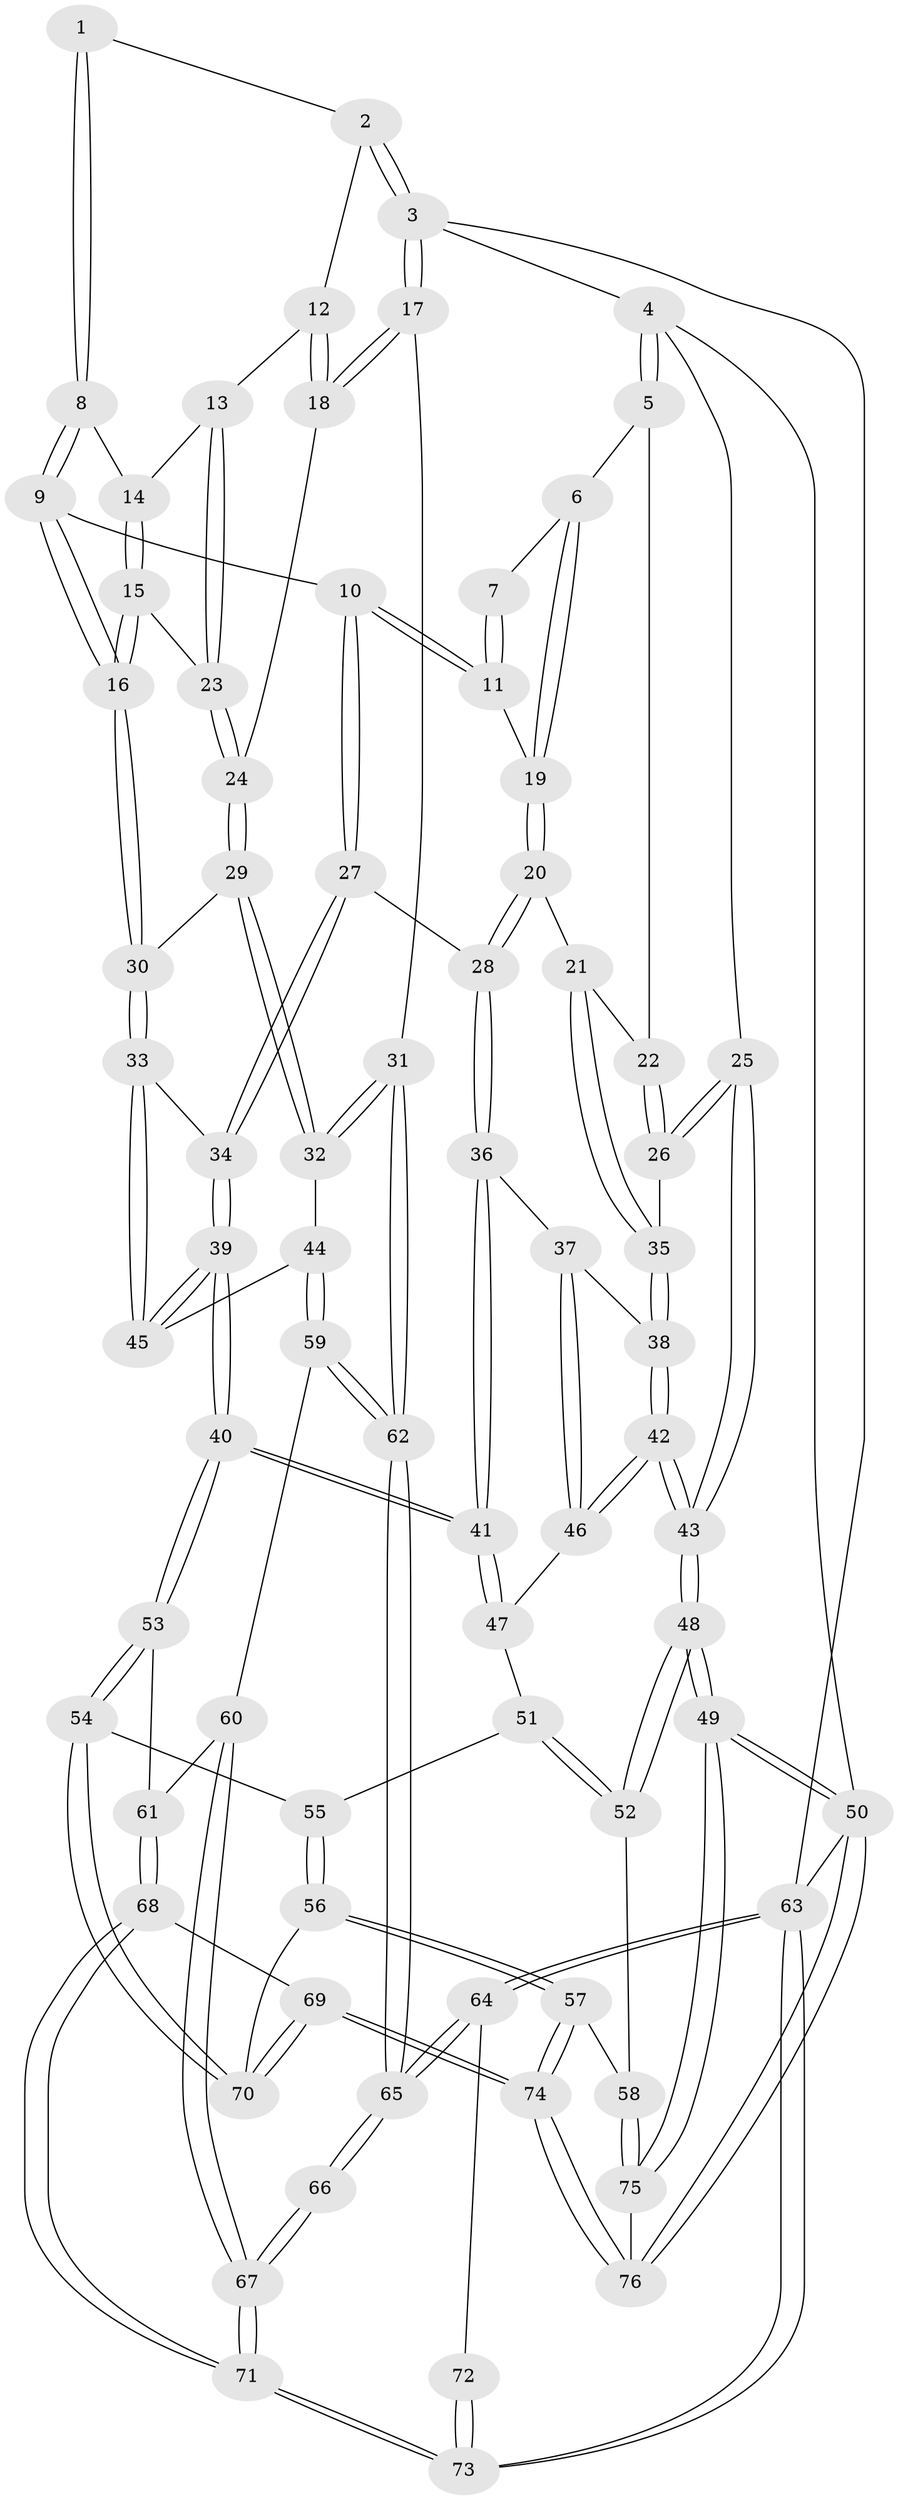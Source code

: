 // coarse degree distribution, {3: 0.06976744186046512, 5: 0.3953488372093023, 4: 0.46511627906976744, 6: 0.046511627906976744, 2: 0.023255813953488372}
// Generated by graph-tools (version 1.1) at 2025/42/03/06/25 10:42:32]
// undirected, 76 vertices, 187 edges
graph export_dot {
graph [start="1"]
  node [color=gray90,style=filled];
  1 [pos="+0.5012436391877823+0"];
  2 [pos="+0.9803749728340467+0"];
  3 [pos="+1+0"];
  4 [pos="+0+0"];
  5 [pos="+0.13169111074295753+0"];
  6 [pos="+0.18044562463019564+0"];
  7 [pos="+0.4606057154346503+0"];
  8 [pos="+0.5876990594275827+0.03483444806713156"];
  9 [pos="+0.5093718306751682+0.2464501006667116"];
  10 [pos="+0.4817267803747465+0.25304704339823675"];
  11 [pos="+0.44879544572609875+0.18940808949326143"];
  12 [pos="+0.8386499134185929+0.04807191117317142"];
  13 [pos="+0.7980366928897048+0.08584029393851934"];
  14 [pos="+0.6245315370462067+0.05543363837439338"];
  15 [pos="+0.7012866959846766+0.23418367634328818"];
  16 [pos="+0.6480874142008556+0.29582007083253437"];
  17 [pos="+1+0.21856539500071387"];
  18 [pos="+0.9787537638633301+0.1955623827898538"];
  19 [pos="+0.24467020437909026+0"];
  20 [pos="+0.27825300544888026+0.22065167151433446"];
  21 [pos="+0.13819869696214182+0.30307689021623613"];
  22 [pos="+0.1150711237029562+0.1646057458817308"];
  23 [pos="+0.7697500197629917+0.19329660554493477"];
  24 [pos="+0.8709150463336857+0.26246467245469385"];
  25 [pos="+0+0.2242945587320854"];
  26 [pos="+0+0.25494028359440324"];
  27 [pos="+0.42418335481627106+0.2990344644419386"];
  28 [pos="+0.41999626047643607+0.3001721804733271"];
  29 [pos="+0.8631429479651722+0.37150760176814523"];
  30 [pos="+0.6771740211682108+0.36483398322879934"];
  31 [pos="+1+0.47632665888273196"];
  32 [pos="+0.9211904169467133+0.43811587440594674"];
  33 [pos="+0.6761667269169699+0.36945653961518615"];
  34 [pos="+0.5200720678025678+0.47388592363471255"];
  35 [pos="+0.12827471047170785+0.3209219033732038"];
  36 [pos="+0.3579203203947985+0.38079094690924437"];
  37 [pos="+0.15646744875680219+0.39087486648105346"];
  38 [pos="+0.1379682760940151+0.3591123615535859"];
  39 [pos="+0.5013080799090074+0.5908379838775342"];
  40 [pos="+0.4271835870288095+0.6629136033073857"];
  41 [pos="+0.3525292788231856+0.5842305918433304"];
  42 [pos="+0+0.5091348835414592"];
  43 [pos="+0+0.5244935233739122"];
  44 [pos="+0.7631373015712515+0.588166388774179"];
  45 [pos="+0.7107573722050486+0.5518526965336965"];
  46 [pos="+0.15861067786874655+0.5162875998865499"];
  47 [pos="+0.16911732565354648+0.5360350217287533"];
  48 [pos="+0+0.7298659461911824"];
  49 [pos="+0+1"];
  50 [pos="+0+1"];
  51 [pos="+0.126745660323993+0.6209328846717515"];
  52 [pos="+0.024289824174246622+0.7466687253553276"];
  53 [pos="+0.4276128738933421+0.6940751983677989"];
  54 [pos="+0.352863488975233+0.7807152027865654"];
  55 [pos="+0.1957459758454919+0.6742527199909429"];
  56 [pos="+0.17151630654659372+0.8286612995729803"];
  57 [pos="+0.1486969041056749+0.8336965160485624"];
  58 [pos="+0.13355976159323457+0.8315795447640645"];
  59 [pos="+0.7843210197610638+0.6573387734364035"];
  60 [pos="+0.7513696780621141+0.7758169451267567"];
  61 [pos="+0.6017662909084118+0.8014451385250182"];
  62 [pos="+1+0.6469421069000988"];
  63 [pos="+1+1"];
  64 [pos="+1+1"];
  65 [pos="+1+0.6678975627637221"];
  66 [pos="+0.8790474453820102+0.8428194667041402"];
  67 [pos="+0.7845679789637339+0.8151483253039186"];
  68 [pos="+0.545458372195893+1"];
  69 [pos="+0.4126504803032238+1"];
  70 [pos="+0.34493885679150726+0.7924643140131281"];
  71 [pos="+0.7138214287115553+1"];
  72 [pos="+0.8933490624241649+0.8699583330275847"];
  73 [pos="+1+1"];
  74 [pos="+0.30767471314964095+1"];
  75 [pos="+0.08887383986735413+0.9381981564406382"];
  76 [pos="+0.1664425472773329+1"];
  1 -- 2;
  1 -- 8;
  1 -- 8;
  2 -- 3;
  2 -- 3;
  2 -- 12;
  3 -- 4;
  3 -- 17;
  3 -- 17;
  3 -- 63;
  4 -- 5;
  4 -- 5;
  4 -- 25;
  4 -- 50;
  5 -- 6;
  5 -- 22;
  6 -- 7;
  6 -- 19;
  6 -- 19;
  7 -- 11;
  7 -- 11;
  8 -- 9;
  8 -- 9;
  8 -- 14;
  9 -- 10;
  9 -- 16;
  9 -- 16;
  10 -- 11;
  10 -- 11;
  10 -- 27;
  10 -- 27;
  11 -- 19;
  12 -- 13;
  12 -- 18;
  12 -- 18;
  13 -- 14;
  13 -- 23;
  13 -- 23;
  14 -- 15;
  14 -- 15;
  15 -- 16;
  15 -- 16;
  15 -- 23;
  16 -- 30;
  16 -- 30;
  17 -- 18;
  17 -- 18;
  17 -- 31;
  18 -- 24;
  19 -- 20;
  19 -- 20;
  20 -- 21;
  20 -- 28;
  20 -- 28;
  21 -- 22;
  21 -- 35;
  21 -- 35;
  22 -- 26;
  22 -- 26;
  23 -- 24;
  23 -- 24;
  24 -- 29;
  24 -- 29;
  25 -- 26;
  25 -- 26;
  25 -- 43;
  25 -- 43;
  26 -- 35;
  27 -- 28;
  27 -- 34;
  27 -- 34;
  28 -- 36;
  28 -- 36;
  29 -- 30;
  29 -- 32;
  29 -- 32;
  30 -- 33;
  30 -- 33;
  31 -- 32;
  31 -- 32;
  31 -- 62;
  31 -- 62;
  32 -- 44;
  33 -- 34;
  33 -- 45;
  33 -- 45;
  34 -- 39;
  34 -- 39;
  35 -- 38;
  35 -- 38;
  36 -- 37;
  36 -- 41;
  36 -- 41;
  37 -- 38;
  37 -- 46;
  37 -- 46;
  38 -- 42;
  38 -- 42;
  39 -- 40;
  39 -- 40;
  39 -- 45;
  39 -- 45;
  40 -- 41;
  40 -- 41;
  40 -- 53;
  40 -- 53;
  41 -- 47;
  41 -- 47;
  42 -- 43;
  42 -- 43;
  42 -- 46;
  42 -- 46;
  43 -- 48;
  43 -- 48;
  44 -- 45;
  44 -- 59;
  44 -- 59;
  46 -- 47;
  47 -- 51;
  48 -- 49;
  48 -- 49;
  48 -- 52;
  48 -- 52;
  49 -- 50;
  49 -- 50;
  49 -- 75;
  49 -- 75;
  50 -- 63;
  50 -- 76;
  50 -- 76;
  51 -- 52;
  51 -- 52;
  51 -- 55;
  52 -- 58;
  53 -- 54;
  53 -- 54;
  53 -- 61;
  54 -- 55;
  54 -- 70;
  54 -- 70;
  55 -- 56;
  55 -- 56;
  56 -- 57;
  56 -- 57;
  56 -- 70;
  57 -- 58;
  57 -- 74;
  57 -- 74;
  58 -- 75;
  58 -- 75;
  59 -- 60;
  59 -- 62;
  59 -- 62;
  60 -- 61;
  60 -- 67;
  60 -- 67;
  61 -- 68;
  61 -- 68;
  62 -- 65;
  62 -- 65;
  63 -- 64;
  63 -- 64;
  63 -- 73;
  63 -- 73;
  64 -- 65;
  64 -- 65;
  64 -- 72;
  65 -- 66;
  65 -- 66;
  66 -- 67;
  66 -- 67;
  67 -- 71;
  67 -- 71;
  68 -- 69;
  68 -- 71;
  68 -- 71;
  69 -- 70;
  69 -- 70;
  69 -- 74;
  69 -- 74;
  71 -- 73;
  71 -- 73;
  72 -- 73;
  72 -- 73;
  74 -- 76;
  74 -- 76;
  75 -- 76;
}
